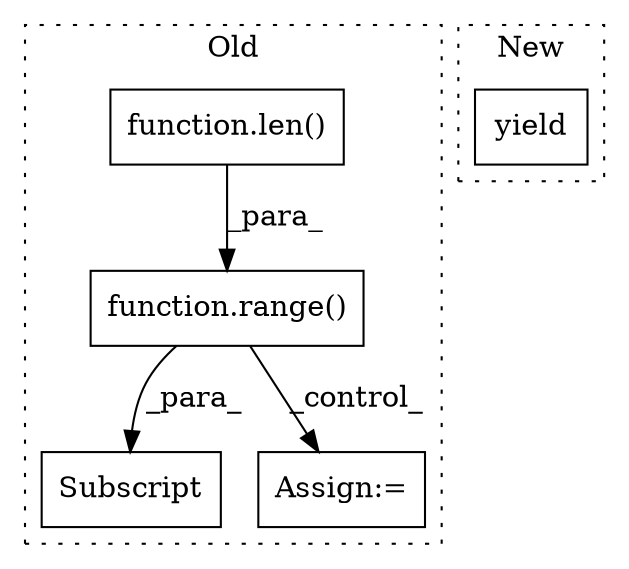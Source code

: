 digraph G {
subgraph cluster0 {
1 [label="function.range()" a="75" s="5675,5702" l="6,1" shape="box"];
3 [label="function.len()" a="75" s="5681,5701" l="4,1" shape="box"];
4 [label="Subscript" a="63" s="5967,0" l="19,0" shape="box"];
5 [label="Assign:=" a="68" s="5854" l="2" shape="box"];
label = "Old";
style="dotted";
}
subgraph cluster1 {
2 [label="yield" a="105" s="6230" l="6" shape="box"];
label = "New";
style="dotted";
}
1 -> 5 [label="_control_"];
1 -> 4 [label="_para_"];
3 -> 1 [label="_para_"];
}